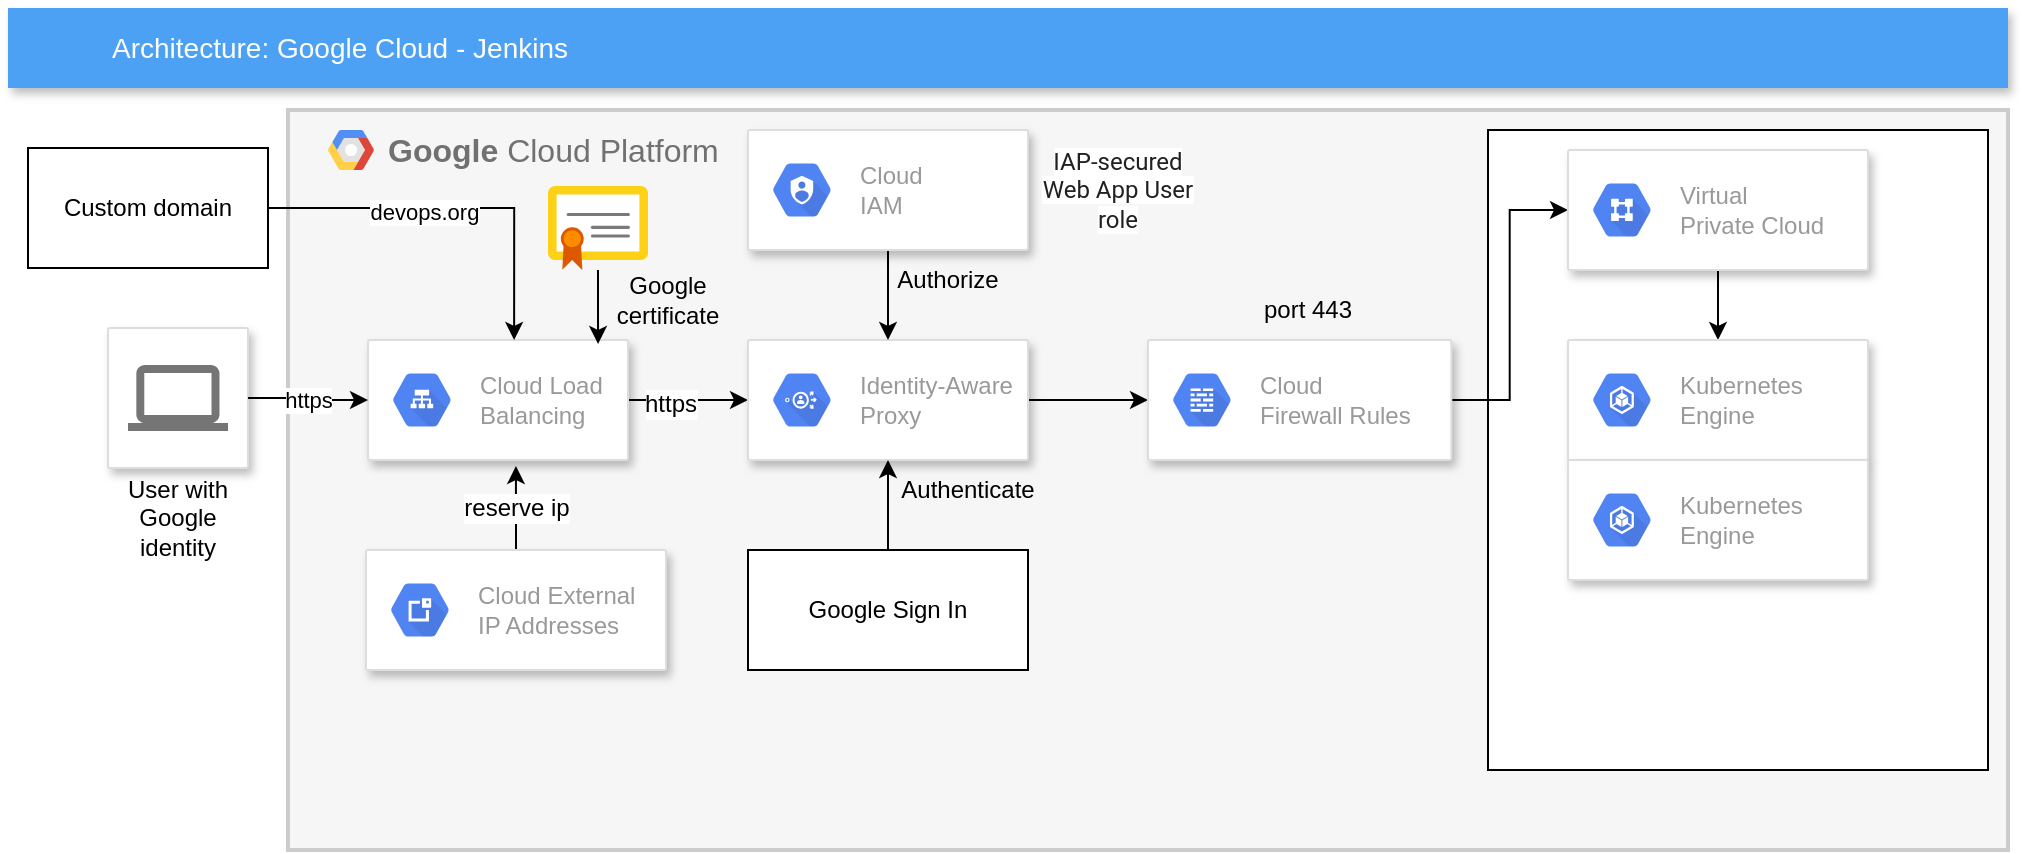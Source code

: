 <mxfile version="17.4.1" type="github">
  <diagram id="Bn03-QbED1JMAnJloKjD" name="Page-1">
    <mxGraphModel dx="1422" dy="786" grid="1" gridSize="10" guides="1" tooltips="1" connect="1" arrows="1" fold="1" page="1" pageScale="1" pageWidth="827" pageHeight="1169" math="0" shadow="0">
      <root>
        <mxCell id="0" />
        <mxCell id="1" parent="0" />
        <mxCell id="Y3p8EYra5zYOaNuzffR5-1" value="Architecture: Google Cloud - Jenkins" style="fillColor=#4DA1F5;strokeColor=none;shadow=1;gradientColor=none;fontSize=14;align=left;spacingLeft=50;fontColor=#ffffff;html=1;" vertex="1" parent="1">
          <mxGeometry x="160" y="40" width="1000" height="40" as="geometry" />
        </mxCell>
        <mxCell id="Y3p8EYra5zYOaNuzffR5-2" value="" style="strokeColor=#dddddd;fillColor=#ffffff;shadow=1;strokeWidth=1;rounded=1;absoluteArcSize=1;arcSize=2;labelPosition=center;verticalLabelPosition=middle;align=center;verticalAlign=bottom;spacingLeft=0;fontColor=#999999;fontSize=12;whiteSpace=wrap;spacingBottom=2;html=1;" vertex="1" parent="1">
          <mxGeometry x="210" y="200" width="70" height="70" as="geometry" />
        </mxCell>
        <mxCell id="Y3p8EYra5zYOaNuzffR5-3" value="" style="dashed=0;connectable=0;html=1;fillColor=#757575;strokeColor=none;shape=mxgraph.gcp2.laptop;part=1;" vertex="1" parent="Y3p8EYra5zYOaNuzffR5-2">
          <mxGeometry x="0.5" width="50" height="33" relative="1" as="geometry">
            <mxPoint x="-25" y="18.5" as="offset" />
          </mxGeometry>
        </mxCell>
        <mxCell id="Y3p8EYra5zYOaNuzffR5-4" value="User with Google identity" style="text;html=1;strokeColor=none;fillColor=none;align=center;verticalAlign=middle;whiteSpace=wrap;rounded=0;" vertex="1" parent="1">
          <mxGeometry x="215" y="280" width="60" height="30" as="geometry" />
        </mxCell>
        <mxCell id="Y3p8EYra5zYOaNuzffR5-5" value="&lt;font style=&quot;font-size: 16px&quot;&gt;&lt;b&gt;Google &lt;/b&gt;Cloud Platform&lt;/font&gt;" style="fillColor=#F6F6F6;strokeColor=#CCCCCC;shadow=0;gradientColor=none;fontSize=14;align=left;spacing=10;fontColor=#717171;9E9E9E;verticalAlign=top;spacingTop=-4;fontStyle=0;spacingLeft=40;html=1;strokeWidth=2;" vertex="1" parent="1">
          <mxGeometry x="300" y="91" width="860" height="370" as="geometry" />
        </mxCell>
        <mxCell id="Y3p8EYra5zYOaNuzffR5-6" value="" style="rounded=0;whiteSpace=wrap;html=1;fontSize=12;" vertex="1" parent="Y3p8EYra5zYOaNuzffR5-5">
          <mxGeometry x="600" y="10" width="250" height="320" as="geometry" />
        </mxCell>
        <mxCell id="Y3p8EYra5zYOaNuzffR5-7" value="" style="shape=mxgraph.gcp2.google_cloud_platform;fillColor=#F6F6F6;strokeColor=none;shadow=0;gradientColor=none;" vertex="1" parent="Y3p8EYra5zYOaNuzffR5-5">
          <mxGeometry width="23" height="20" relative="1" as="geometry">
            <mxPoint x="20" y="10" as="offset" />
          </mxGeometry>
        </mxCell>
        <mxCell id="Y3p8EYra5zYOaNuzffR5-8" style="edgeStyle=orthogonalEdgeStyle;rounded=0;orthogonalLoop=1;jettySize=auto;html=1;exitX=1;exitY=0.5;exitDx=0;exitDy=0;entryX=0;entryY=0.5;entryDx=0;entryDy=0;" edge="1" parent="Y3p8EYra5zYOaNuzffR5-5" source="Y3p8EYra5zYOaNuzffR5-10" target="Y3p8EYra5zYOaNuzffR5-13">
          <mxGeometry relative="1" as="geometry" />
        </mxCell>
        <mxCell id="Y3p8EYra5zYOaNuzffR5-9" value="https" style="edgeLabel;html=1;align=center;verticalAlign=middle;resizable=0;points=[];fontSize=12;" vertex="1" connectable="0" parent="Y3p8EYra5zYOaNuzffR5-8">
          <mxGeometry x="-0.3" y="-2" relative="1" as="geometry">
            <mxPoint as="offset" />
          </mxGeometry>
        </mxCell>
        <mxCell id="Y3p8EYra5zYOaNuzffR5-10" value="" style="strokeColor=#dddddd;shadow=1;strokeWidth=1;rounded=1;absoluteArcSize=1;arcSize=2;" vertex="1" parent="Y3p8EYra5zYOaNuzffR5-5">
          <mxGeometry x="40" y="115" width="130" height="60" as="geometry" />
        </mxCell>
        <mxCell id="Y3p8EYra5zYOaNuzffR5-11" value="Cloud Load&#xa;Balancing" style="sketch=0;dashed=0;connectable=0;html=1;fillColor=#5184F3;strokeColor=none;shape=mxgraph.gcp2.hexIcon;prIcon=cloud_load_balancing;part=1;labelPosition=right;verticalLabelPosition=middle;align=left;verticalAlign=middle;spacingLeft=5;fontColor=#999999;fontSize=12;" vertex="1" parent="Y3p8EYra5zYOaNuzffR5-10">
          <mxGeometry y="0.5" width="44" height="39" relative="1" as="geometry">
            <mxPoint x="5" y="-19.5" as="offset" />
          </mxGeometry>
        </mxCell>
        <mxCell id="Y3p8EYra5zYOaNuzffR5-12" style="edgeStyle=orthogonalEdgeStyle;rounded=0;orthogonalLoop=1;jettySize=auto;html=1;exitX=1;exitY=0.5;exitDx=0;exitDy=0;entryX=0;entryY=0.5;entryDx=0;entryDy=0;" edge="1" parent="Y3p8EYra5zYOaNuzffR5-5" source="Y3p8EYra5zYOaNuzffR5-13" target="Y3p8EYra5zYOaNuzffR5-23">
          <mxGeometry relative="1" as="geometry" />
        </mxCell>
        <mxCell id="Y3p8EYra5zYOaNuzffR5-13" value="" style="strokeColor=#dddddd;shadow=1;strokeWidth=1;rounded=1;absoluteArcSize=1;arcSize=2;" vertex="1" parent="Y3p8EYra5zYOaNuzffR5-5">
          <mxGeometry x="230" y="115" width="140" height="60" as="geometry" />
        </mxCell>
        <mxCell id="Y3p8EYra5zYOaNuzffR5-14" value="Identity-Aware&#xa;Proxy" style="sketch=0;dashed=0;connectable=0;html=1;fillColor=#5184F3;strokeColor=none;shape=mxgraph.gcp2.hexIcon;prIcon=identity_aware_proxy;part=1;labelPosition=right;verticalLabelPosition=middle;align=left;verticalAlign=middle;spacingLeft=5;fontColor=#999999;fontSize=12;" vertex="1" parent="Y3p8EYra5zYOaNuzffR5-13">
          <mxGeometry y="0.5" width="44" height="39" relative="1" as="geometry">
            <mxPoint x="5" y="-19.5" as="offset" />
          </mxGeometry>
        </mxCell>
        <mxCell id="Y3p8EYra5zYOaNuzffR5-15" style="edgeStyle=orthogonalEdgeStyle;rounded=0;orthogonalLoop=1;jettySize=auto;html=1;exitX=0.5;exitY=0;exitDx=0;exitDy=0;entryX=0.5;entryY=1;entryDx=0;entryDy=0;fontSize=12;" edge="1" parent="Y3p8EYra5zYOaNuzffR5-5" source="Y3p8EYra5zYOaNuzffR5-16" target="Y3p8EYra5zYOaNuzffR5-13">
          <mxGeometry relative="1" as="geometry" />
        </mxCell>
        <mxCell id="Y3p8EYra5zYOaNuzffR5-16" value="Google Sign In" style="rounded=0;whiteSpace=wrap;html=1;" vertex="1" parent="Y3p8EYra5zYOaNuzffR5-5">
          <mxGeometry x="230" y="220" width="140" height="60" as="geometry" />
        </mxCell>
        <mxCell id="Y3p8EYra5zYOaNuzffR5-17" value="Authenticate" style="text;html=1;strokeColor=none;fillColor=none;align=center;verticalAlign=middle;whiteSpace=wrap;rounded=0;" vertex="1" parent="Y3p8EYra5zYOaNuzffR5-5">
          <mxGeometry x="310" y="175" width="60" height="30" as="geometry" />
        </mxCell>
        <mxCell id="Y3p8EYra5zYOaNuzffR5-18" style="edgeStyle=orthogonalEdgeStyle;rounded=0;orthogonalLoop=1;jettySize=auto;html=1;exitX=0.5;exitY=1;exitDx=0;exitDy=0;entryX=0.5;entryY=0;entryDx=0;entryDy=0;" edge="1" parent="Y3p8EYra5zYOaNuzffR5-5" source="Y3p8EYra5zYOaNuzffR5-19" target="Y3p8EYra5zYOaNuzffR5-13">
          <mxGeometry relative="1" as="geometry" />
        </mxCell>
        <mxCell id="Y3p8EYra5zYOaNuzffR5-19" value="" style="strokeColor=#dddddd;shadow=1;strokeWidth=1;rounded=1;absoluteArcSize=1;arcSize=2;" vertex="1" parent="Y3p8EYra5zYOaNuzffR5-5">
          <mxGeometry x="230" y="10" width="140" height="60" as="geometry" />
        </mxCell>
        <mxCell id="Y3p8EYra5zYOaNuzffR5-20" value="Cloud&#xa;IAM" style="sketch=0;dashed=0;connectable=0;html=1;fillColor=#5184F3;strokeColor=none;shape=mxgraph.gcp2.hexIcon;prIcon=cloud_iam;part=1;labelPosition=right;verticalLabelPosition=middle;align=left;verticalAlign=middle;spacingLeft=5;fontColor=#999999;fontSize=12;" vertex="1" parent="Y3p8EYra5zYOaNuzffR5-19">
          <mxGeometry y="0.5" width="44" height="39" relative="1" as="geometry">
            <mxPoint x="5" y="-19.5" as="offset" />
          </mxGeometry>
        </mxCell>
        <mxCell id="Y3p8EYra5zYOaNuzffR5-21" value="Authorize" style="text;html=1;strokeColor=none;fillColor=none;align=center;verticalAlign=middle;whiteSpace=wrap;rounded=0;" vertex="1" parent="Y3p8EYra5zYOaNuzffR5-5">
          <mxGeometry x="300" y="70" width="60" height="30" as="geometry" />
        </mxCell>
        <mxCell id="Y3p8EYra5zYOaNuzffR5-22" style="edgeStyle=orthogonalEdgeStyle;rounded=0;orthogonalLoop=1;jettySize=auto;html=1;exitX=1;exitY=0.5;exitDx=0;exitDy=0;entryX=0;entryY=0.5;entryDx=0;entryDy=0;fontSize=12;" edge="1" parent="Y3p8EYra5zYOaNuzffR5-5" source="Y3p8EYra5zYOaNuzffR5-23" target="Y3p8EYra5zYOaNuzffR5-34">
          <mxGeometry relative="1" as="geometry" />
        </mxCell>
        <mxCell id="Y3p8EYra5zYOaNuzffR5-23" value="" style="strokeColor=#dddddd;shadow=1;strokeWidth=1;rounded=1;absoluteArcSize=1;arcSize=2;" vertex="1" parent="Y3p8EYra5zYOaNuzffR5-5">
          <mxGeometry x="430" y="115" width="151.667" height="60" as="geometry" />
        </mxCell>
        <mxCell id="Y3p8EYra5zYOaNuzffR5-24" value="Cloud&#xa;Firewall Rules" style="sketch=0;dashed=0;connectable=0;html=1;fillColor=#5184F3;strokeColor=none;shape=mxgraph.gcp2.hexIcon;prIcon=cloud_firewall_rules;part=1;labelPosition=right;verticalLabelPosition=middle;align=left;verticalAlign=middle;spacingLeft=5;fontColor=#999999;fontSize=12;" vertex="1" parent="Y3p8EYra5zYOaNuzffR5-23">
          <mxGeometry y="0.5" width="44" height="39" relative="1" as="geometry">
            <mxPoint x="5" y="-19.5" as="offset" />
          </mxGeometry>
        </mxCell>
        <mxCell id="Y3p8EYra5zYOaNuzffR5-32" value="&lt;span style=&quot;box-sizing: inherit ; color: rgb(32 , 33 , 36) ; font-family: &amp;#34;roboto&amp;#34; , &amp;#34;noto sans&amp;#34; , &amp;#34;noto sans jp&amp;#34; , &amp;#34;noto sans kr&amp;#34; , &amp;#34;noto naskh arabic&amp;#34; , &amp;#34;noto sans thai&amp;#34; , &amp;#34;noto sans hebrew&amp;#34; , &amp;#34;noto sans bengali&amp;#34; , sans-serif ; background-color: rgb(255 , 255 , 255)&quot;&gt;&lt;font style=&quot;font-size: 12px&quot;&gt;IAP-secured &lt;br&gt;Web App User&lt;br&gt;role&lt;br&gt;&lt;/font&gt;&lt;/span&gt;" style="text;html=1;strokeColor=none;fillColor=none;align=center;verticalAlign=middle;whiteSpace=wrap;rounded=0;" vertex="1" parent="Y3p8EYra5zYOaNuzffR5-5">
          <mxGeometry x="360" y="25" width="110" height="30" as="geometry" />
        </mxCell>
        <mxCell id="Y3p8EYra5zYOaNuzffR5-33" style="edgeStyle=orthogonalEdgeStyle;rounded=0;orthogonalLoop=1;jettySize=auto;html=1;exitX=0.5;exitY=1;exitDx=0;exitDy=0;entryX=0.5;entryY=0;entryDx=0;entryDy=0;fontSize=12;" edge="1" parent="Y3p8EYra5zYOaNuzffR5-5" source="Y3p8EYra5zYOaNuzffR5-34">
          <mxGeometry relative="1" as="geometry">
            <mxPoint x="715" y="115" as="targetPoint" />
          </mxGeometry>
        </mxCell>
        <mxCell id="Y3p8EYra5zYOaNuzffR5-34" value="" style="strokeColor=#dddddd;shadow=1;strokeWidth=1;rounded=1;absoluteArcSize=1;arcSize=2;" vertex="1" parent="Y3p8EYra5zYOaNuzffR5-5">
          <mxGeometry x="640" y="20" width="150" height="60" as="geometry" />
        </mxCell>
        <mxCell id="Y3p8EYra5zYOaNuzffR5-35" value="Virtual&#xa;Private Cloud" style="sketch=0;dashed=0;connectable=0;html=1;fillColor=#5184F3;strokeColor=none;shape=mxgraph.gcp2.hexIcon;prIcon=virtual_private_cloud;part=1;labelPosition=right;verticalLabelPosition=middle;align=left;verticalAlign=middle;spacingLeft=5;fontColor=#999999;fontSize=12;" vertex="1" parent="Y3p8EYra5zYOaNuzffR5-34">
          <mxGeometry y="0.5" width="44" height="39" relative="1" as="geometry">
            <mxPoint x="5" y="-19.5" as="offset" />
          </mxGeometry>
        </mxCell>
        <mxCell id="Y3p8EYra5zYOaNuzffR5-36" value="reserve ip" style="edgeStyle=orthogonalEdgeStyle;rounded=0;orthogonalLoop=1;jettySize=auto;html=1;exitX=0.5;exitY=0;exitDx=0;exitDy=0;entryX=0.569;entryY=1.05;entryDx=0;entryDy=0;entryPerimeter=0;fontSize=12;" edge="1" parent="Y3p8EYra5zYOaNuzffR5-5" source="Y3p8EYra5zYOaNuzffR5-37" target="Y3p8EYra5zYOaNuzffR5-10">
          <mxGeometry relative="1" as="geometry" />
        </mxCell>
        <mxCell id="Y3p8EYra5zYOaNuzffR5-37" value="" style="strokeColor=#dddddd;shadow=1;strokeWidth=1;rounded=1;absoluteArcSize=1;arcSize=2;" vertex="1" parent="Y3p8EYra5zYOaNuzffR5-5">
          <mxGeometry x="39" y="220" width="150" height="60" as="geometry" />
        </mxCell>
        <mxCell id="Y3p8EYra5zYOaNuzffR5-38" value="Cloud External&#xa;IP Addresses" style="sketch=0;dashed=0;connectable=0;html=1;fillColor=#5184F3;strokeColor=none;shape=mxgraph.gcp2.hexIcon;prIcon=cloud_external_ip_addresses;part=1;labelPosition=right;verticalLabelPosition=middle;align=left;verticalAlign=middle;spacingLeft=5;fontColor=#999999;fontSize=12;" vertex="1" parent="Y3p8EYra5zYOaNuzffR5-37">
          <mxGeometry y="0.5" width="44" height="39" relative="1" as="geometry">
            <mxPoint x="5" y="-19.5" as="offset" />
          </mxGeometry>
        </mxCell>
        <mxCell id="Y3p8EYra5zYOaNuzffR5-41" style="edgeStyle=orthogonalEdgeStyle;rounded=0;orthogonalLoop=1;jettySize=auto;html=1;entryX=0.885;entryY=0.033;entryDx=0;entryDy=0;entryPerimeter=0;fontSize=12;" edge="1" parent="Y3p8EYra5zYOaNuzffR5-5" source="Y3p8EYra5zYOaNuzffR5-42" target="Y3p8EYra5zYOaNuzffR5-10">
          <mxGeometry relative="1" as="geometry" />
        </mxCell>
        <mxCell id="Y3p8EYra5zYOaNuzffR5-42" value="" style="sketch=0;aspect=fixed;html=1;points=[];align=center;image;fontSize=12;image=img/lib/mscae/Certificate.svg;" vertex="1" parent="Y3p8EYra5zYOaNuzffR5-5">
          <mxGeometry x="130" y="38" width="50" height="42" as="geometry" />
        </mxCell>
        <mxCell id="Y3p8EYra5zYOaNuzffR5-43" value="Google certificate" style="text;html=1;strokeColor=none;fillColor=none;align=center;verticalAlign=middle;whiteSpace=wrap;rounded=0;fontSize=12;" vertex="1" parent="Y3p8EYra5zYOaNuzffR5-5">
          <mxGeometry x="160" y="80" width="60" height="30" as="geometry" />
        </mxCell>
        <mxCell id="Y3p8EYra5zYOaNuzffR5-46" value="port 443" style="text;html=1;strokeColor=none;fillColor=none;align=center;verticalAlign=middle;whiteSpace=wrap;rounded=0;fontSize=12;" vertex="1" parent="Y3p8EYra5zYOaNuzffR5-5">
          <mxGeometry x="480" y="85" width="60" height="30" as="geometry" />
        </mxCell>
        <mxCell id="Y3p8EYra5zYOaNuzffR5-53" value="" style="strokeColor=#dddddd;shadow=1;strokeWidth=1;rounded=1;absoluteArcSize=1;arcSize=2;" vertex="1" parent="Y3p8EYra5zYOaNuzffR5-5">
          <mxGeometry x="640" y="115" width="150" height="60" as="geometry" />
        </mxCell>
        <mxCell id="Y3p8EYra5zYOaNuzffR5-54" value="Kubernetes&#xa;Engine" style="sketch=0;dashed=0;connectable=0;html=1;fillColor=#5184F3;strokeColor=none;shape=mxgraph.gcp2.hexIcon;prIcon=container_engine;part=1;labelPosition=right;verticalLabelPosition=middle;align=left;verticalAlign=middle;spacingLeft=5;fontColor=#999999;fontSize=12;" vertex="1" parent="Y3p8EYra5zYOaNuzffR5-53">
          <mxGeometry y="0.5" width="44" height="39" relative="1" as="geometry">
            <mxPoint x="5" y="-19.5" as="offset" />
          </mxGeometry>
        </mxCell>
        <mxCell id="Y3p8EYra5zYOaNuzffR5-59" value="" style="strokeColor=#dddddd;shadow=1;strokeWidth=1;rounded=1;absoluteArcSize=1;arcSize=2;" vertex="1" parent="Y3p8EYra5zYOaNuzffR5-5">
          <mxGeometry x="640" y="175" width="150" height="60" as="geometry" />
        </mxCell>
        <mxCell id="Y3p8EYra5zYOaNuzffR5-60" value="Kubernetes&#xa;Engine" style="sketch=0;dashed=0;connectable=0;html=1;fillColor=#5184F3;strokeColor=none;shape=mxgraph.gcp2.hexIcon;prIcon=container_engine;part=1;labelPosition=right;verticalLabelPosition=middle;align=left;verticalAlign=middle;spacingLeft=5;fontColor=#999999;fontSize=12;" vertex="1" parent="Y3p8EYra5zYOaNuzffR5-59">
          <mxGeometry y="0.5" width="44" height="39" relative="1" as="geometry">
            <mxPoint x="5" y="-19.5" as="offset" />
          </mxGeometry>
        </mxCell>
        <mxCell id="Y3p8EYra5zYOaNuzffR5-48" value="https" style="edgeStyle=orthogonalEdgeStyle;rounded=0;orthogonalLoop=1;jettySize=auto;html=1;exitX=1;exitY=0.5;exitDx=0;exitDy=0;" edge="1" parent="1" source="Y3p8EYra5zYOaNuzffR5-2" target="Y3p8EYra5zYOaNuzffR5-10">
          <mxGeometry relative="1" as="geometry" />
        </mxCell>
        <mxCell id="Y3p8EYra5zYOaNuzffR5-49" style="edgeStyle=orthogonalEdgeStyle;rounded=0;orthogonalLoop=1;jettySize=auto;html=1;entryX=0.562;entryY=0;entryDx=0;entryDy=0;entryPerimeter=0;fontSize=12;" edge="1" parent="1" source="Y3p8EYra5zYOaNuzffR5-51" target="Y3p8EYra5zYOaNuzffR5-10">
          <mxGeometry relative="1" as="geometry" />
        </mxCell>
        <mxCell id="Y3p8EYra5zYOaNuzffR5-61" value="devops.org" style="edgeLabel;html=1;align=center;verticalAlign=middle;resizable=0;points=[];" vertex="1" connectable="0" parent="Y3p8EYra5zYOaNuzffR5-49">
          <mxGeometry x="-0.175" y="-2" relative="1" as="geometry">
            <mxPoint as="offset" />
          </mxGeometry>
        </mxCell>
        <mxCell id="Y3p8EYra5zYOaNuzffR5-51" value="Custom domain" style="rounded=0;whiteSpace=wrap;html=1;fontSize=12;" vertex="1" parent="1">
          <mxGeometry x="170" y="110" width="120" height="60" as="geometry" />
        </mxCell>
      </root>
    </mxGraphModel>
  </diagram>
</mxfile>
